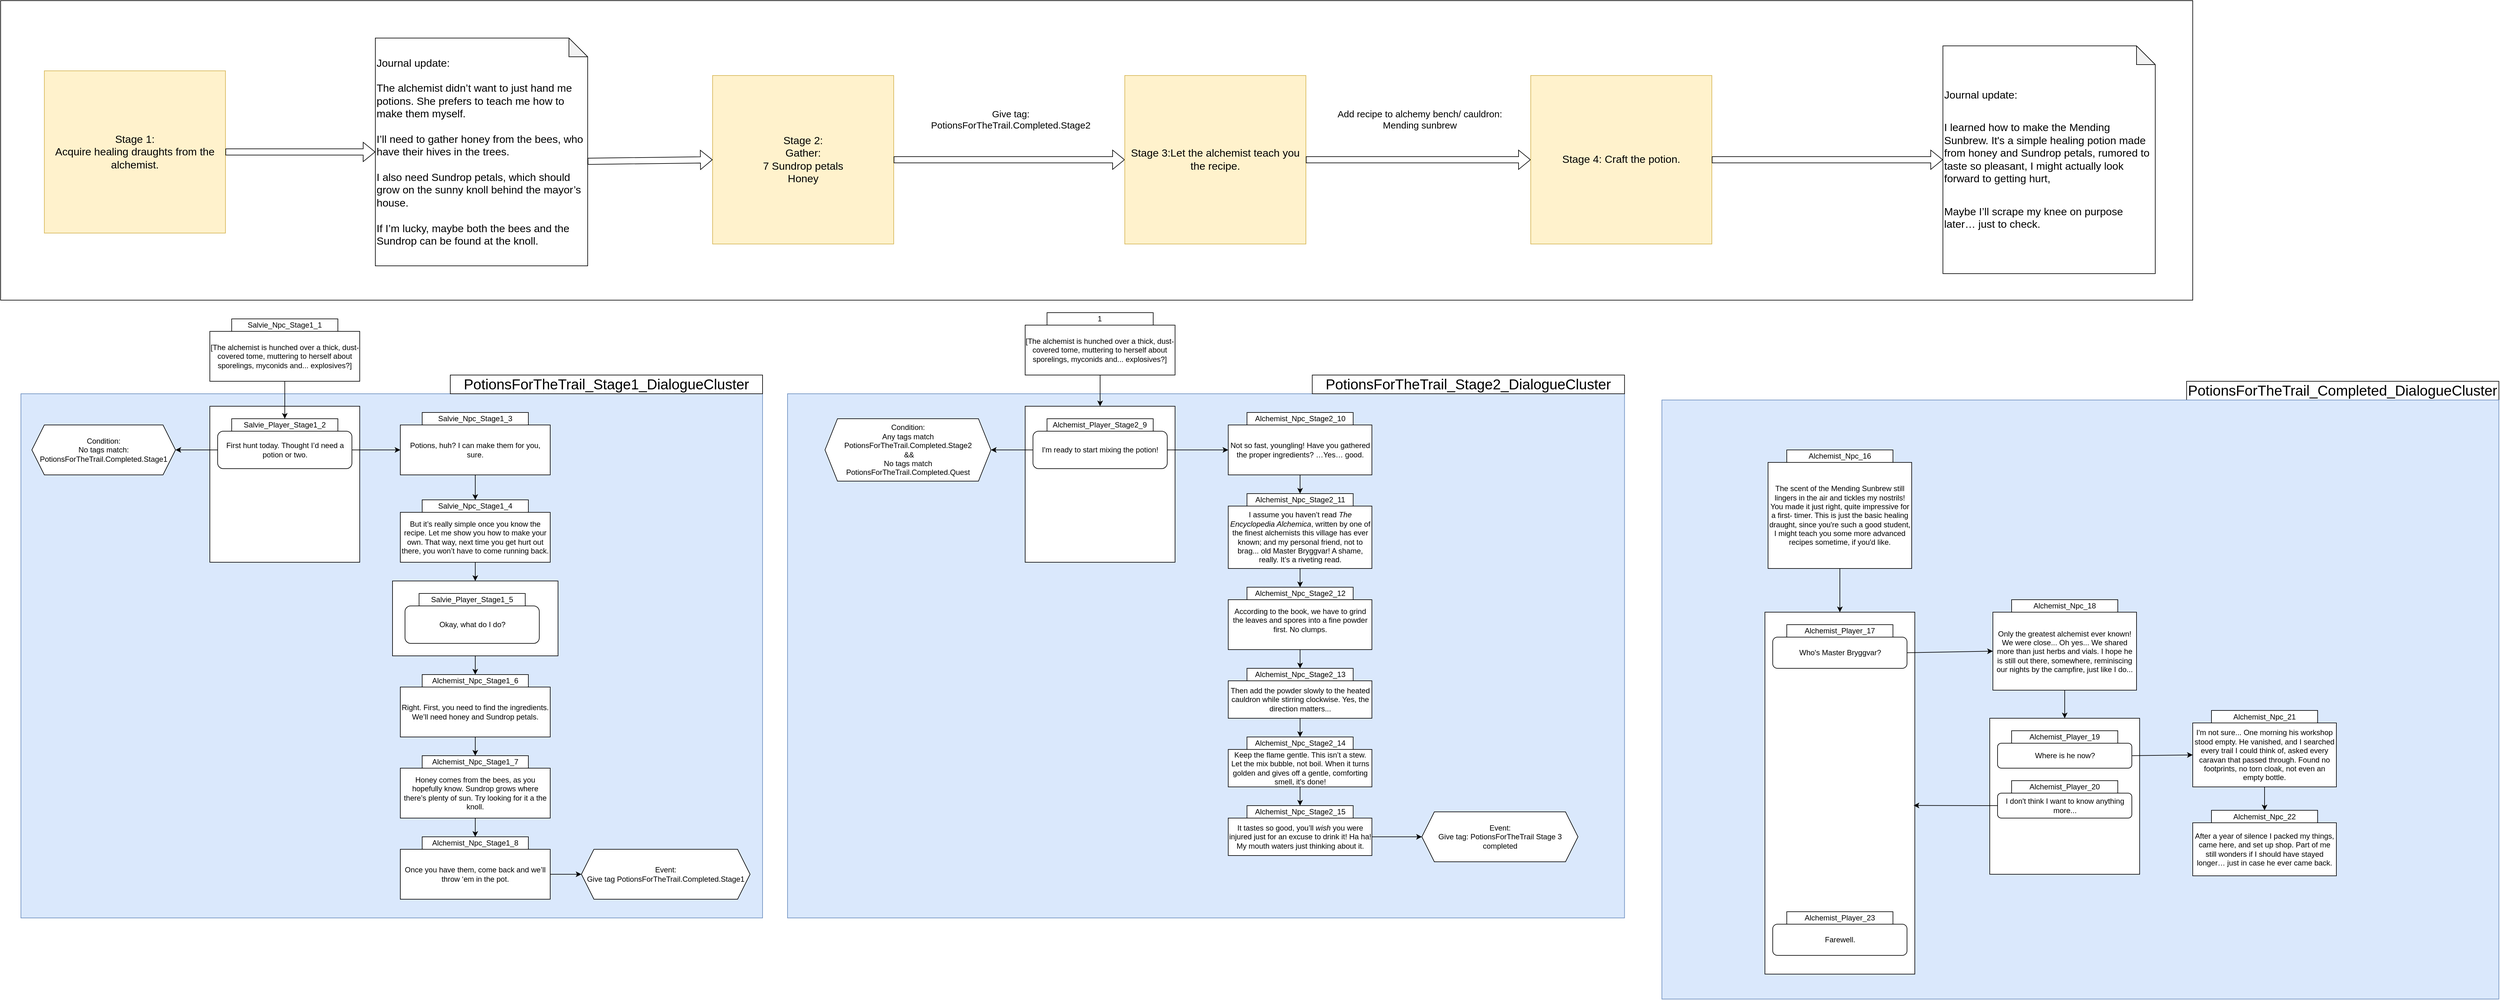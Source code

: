 <mxfile version="28.0.6">
  <diagram name="Page-1" id="4zDZfXnHKPZ7NhKod1eE">
    <mxGraphModel dx="2008" dy="1734" grid="1" gridSize="10" guides="1" tooltips="1" connect="1" arrows="1" fold="1" page="1" pageScale="1" pageWidth="850" pageHeight="1100" math="0" shadow="0">
      <root>
        <mxCell id="0" />
        <mxCell id="1" parent="0" />
        <mxCell id="ac3OttQ5r9UJf8FcVnDB-60" value="" style="rounded=0;whiteSpace=wrap;html=1;" vertex="1" parent="1">
          <mxGeometry x="-200" y="-400" width="3510" height="480" as="geometry" />
        </mxCell>
        <mxCell id="ac3OttQ5r9UJf8FcVnDB-36" value="" style="rounded=0;whiteSpace=wrap;html=1;fillColor=#dae8fc;strokeColor=#6c8ebf;" vertex="1" parent="1">
          <mxGeometry x="-167.5" y="230" width="1187.5" height="840" as="geometry" />
        </mxCell>
        <mxCell id="ac3OttQ5r9UJf8FcVnDB-20" value="" style="rounded=0;whiteSpace=wrap;html=1;" vertex="1" parent="1">
          <mxGeometry x="427.5" y="530" width="265" height="120" as="geometry" />
        </mxCell>
        <mxCell id="ac3OttQ5r9UJf8FcVnDB-4" value="" style="rounded=0;whiteSpace=wrap;html=1;" vertex="1" parent="1">
          <mxGeometry x="135" y="250" width="240" height="250" as="geometry" />
        </mxCell>
        <mxCell id="ac3OttQ5r9UJf8FcVnDB-1" value="[The alchemist is hunched over a thick, dust-covered tome, muttering to herself about sporelings, myconids and... explosives?]" style="rounded=0;whiteSpace=wrap;html=1;" vertex="1" parent="1">
          <mxGeometry x="135" y="130" width="240" height="80" as="geometry" />
        </mxCell>
        <mxCell id="ac3OttQ5r9UJf8FcVnDB-2" value="Salvie_Npc_Stage1_1" style="rounded=0;whiteSpace=wrap;html=1;" vertex="1" parent="1">
          <mxGeometry x="170" y="110" width="170" height="20" as="geometry" />
        </mxCell>
        <mxCell id="ac3OttQ5r9UJf8FcVnDB-3" value="" style="endArrow=classic;html=1;rounded=0;exitX=0.5;exitY=1;exitDx=0;exitDy=0;entryX=0.5;entryY=0;entryDx=0;entryDy=0;" edge="1" parent="1" source="ac3OttQ5r9UJf8FcVnDB-1" target="ac3OttQ5r9UJf8FcVnDB-8">
          <mxGeometry width="50" height="50" relative="1" as="geometry">
            <mxPoint x="480" y="240" as="sourcePoint" />
            <mxPoint x="260" y="250" as="targetPoint" />
          </mxGeometry>
        </mxCell>
        <mxCell id="ac3OttQ5r9UJf8FcVnDB-5" value="First hunt today. Thought I’d need a potion or two." style="rounded=1;whiteSpace=wrap;html=1;" vertex="1" parent="1">
          <mxGeometry x="147.5" y="290" width="215" height="60" as="geometry" />
        </mxCell>
        <mxCell id="ac3OttQ5r9UJf8FcVnDB-8" value="Salvie_Player_Stage1_2" style="rounded=0;whiteSpace=wrap;html=1;" vertex="1" parent="1">
          <mxGeometry x="170" y="270" width="170" height="20" as="geometry" />
        </mxCell>
        <mxCell id="ac3OttQ5r9UJf8FcVnDB-10" value="" style="endArrow=classic;html=1;rounded=0;exitX=1;exitY=0.5;exitDx=0;exitDy=0;entryX=0;entryY=0.5;entryDx=0;entryDy=0;" edge="1" parent="1" source="ac3OttQ5r9UJf8FcVnDB-5" target="ac3OttQ5r9UJf8FcVnDB-14">
          <mxGeometry width="50" height="50" relative="1" as="geometry">
            <mxPoint x="420" y="320" as="sourcePoint" />
            <mxPoint x="430" y="320" as="targetPoint" />
          </mxGeometry>
        </mxCell>
        <mxCell id="ac3OttQ5r9UJf8FcVnDB-13" value="&lt;div&gt;Salvie_Npc_Stage1_3&lt;/div&gt;" style="rounded=0;whiteSpace=wrap;html=1;" vertex="1" parent="1">
          <mxGeometry x="475" y="260" width="170" height="20" as="geometry" />
        </mxCell>
        <mxCell id="ac3OttQ5r9UJf8FcVnDB-14" value="Potions, huh? I can make them for you, sure." style="rounded=0;whiteSpace=wrap;html=1;" vertex="1" parent="1">
          <mxGeometry x="440" y="280" width="240" height="80" as="geometry" />
        </mxCell>
        <mxCell id="ac3OttQ5r9UJf8FcVnDB-15" value="&lt;div&gt;Salvie_Npc_Stage1_4&lt;/div&gt;" style="rounded=0;whiteSpace=wrap;html=1;" vertex="1" parent="1">
          <mxGeometry x="475" y="400" width="170" height="20" as="geometry" />
        </mxCell>
        <mxCell id="ac3OttQ5r9UJf8FcVnDB-16" value="But it’s really simple once you know the recipe. Let me show you how to make your own. That way, next time you get hurt out there, you won’t have to come running back." style="rounded=0;whiteSpace=wrap;html=1;" vertex="1" parent="1">
          <mxGeometry x="440" y="420" width="240" height="80" as="geometry" />
        </mxCell>
        <mxCell id="ac3OttQ5r9UJf8FcVnDB-17" value="" style="endArrow=classic;html=1;rounded=0;exitX=0.5;exitY=1;exitDx=0;exitDy=0;entryX=0.5;entryY=0;entryDx=0;entryDy=0;" edge="1" parent="1" source="ac3OttQ5r9UJf8FcVnDB-14" target="ac3OttQ5r9UJf8FcVnDB-15">
          <mxGeometry width="50" height="50" relative="1" as="geometry">
            <mxPoint x="730" y="350" as="sourcePoint" />
            <mxPoint x="780" y="300" as="targetPoint" />
          </mxGeometry>
        </mxCell>
        <mxCell id="ac3OttQ5r9UJf8FcVnDB-18" value="Salvie_Player_Stage1_5" style="rounded=0;whiteSpace=wrap;html=1;" vertex="1" parent="1">
          <mxGeometry x="470" y="550" width="170" height="20" as="geometry" />
        </mxCell>
        <mxCell id="ac3OttQ5r9UJf8FcVnDB-19" value="Okay, what do I do?" style="rounded=1;whiteSpace=wrap;html=1;" vertex="1" parent="1">
          <mxGeometry x="447.5" y="570" width="215" height="60" as="geometry" />
        </mxCell>
        <mxCell id="ac3OttQ5r9UJf8FcVnDB-21" value="" style="endArrow=classic;html=1;rounded=0;exitX=0.5;exitY=1;exitDx=0;exitDy=0;entryX=0.5;entryY=0;entryDx=0;entryDy=0;" edge="1" parent="1" source="ac3OttQ5r9UJf8FcVnDB-16" target="ac3OttQ5r9UJf8FcVnDB-20">
          <mxGeometry width="50" height="50" relative="1" as="geometry">
            <mxPoint x="750" y="460" as="sourcePoint" />
            <mxPoint x="800" y="410" as="targetPoint" />
          </mxGeometry>
        </mxCell>
        <mxCell id="ac3OttQ5r9UJf8FcVnDB-22" value="" style="endArrow=classic;html=1;rounded=0;exitX=0.5;exitY=1;exitDx=0;exitDy=0;entryX=0.5;entryY=0;entryDx=0;entryDy=0;" edge="1" parent="1" source="ac3OttQ5r9UJf8FcVnDB-20" target="ac3OttQ5r9UJf8FcVnDB-24">
          <mxGeometry width="50" height="50" relative="1" as="geometry">
            <mxPoint x="630" y="740" as="sourcePoint" />
            <mxPoint x="560" y="680" as="targetPoint" />
          </mxGeometry>
        </mxCell>
        <mxCell id="ac3OttQ5r9UJf8FcVnDB-24" value="&lt;div&gt;Alchemist_Npc_Stage1_6&lt;/div&gt;" style="rounded=0;whiteSpace=wrap;html=1;" vertex="1" parent="1">
          <mxGeometry x="475" y="680" width="170" height="20" as="geometry" />
        </mxCell>
        <mxCell id="ac3OttQ5r9UJf8FcVnDB-25" value="&lt;p data-end=&quot;1651&quot; data-start=&quot;1470&quot;&gt;Right. First, you need to find the ingredients. We’ll need honey and Sundrop petals. &lt;br&gt;&lt;/p&gt;" style="rounded=0;whiteSpace=wrap;html=1;" vertex="1" parent="1">
          <mxGeometry x="440" y="700" width="240" height="80" as="geometry" />
        </mxCell>
        <mxCell id="ac3OttQ5r9UJf8FcVnDB-26" value="&lt;div&gt;Alchemist_Npc_Stage1_7&lt;/div&gt;" style="rounded=0;whiteSpace=wrap;html=1;" vertex="1" parent="1">
          <mxGeometry x="475" y="810" width="170" height="20" as="geometry" />
        </mxCell>
        <mxCell id="ac3OttQ5r9UJf8FcVnDB-27" value="Honey comes from the bees, as you hopefully know. Sundrop grows where there’s plenty of sun. Try looking for it a the knoll." style="rounded=0;whiteSpace=wrap;html=1;" vertex="1" parent="1">
          <mxGeometry x="440" y="830" width="240" height="80" as="geometry" />
        </mxCell>
        <mxCell id="ac3OttQ5r9UJf8FcVnDB-28" value="" style="endArrow=classic;html=1;rounded=0;exitX=0.5;exitY=1;exitDx=0;exitDy=0;entryX=0.5;entryY=0;entryDx=0;entryDy=0;" edge="1" parent="1" source="ac3OttQ5r9UJf8FcVnDB-25" target="ac3OttQ5r9UJf8FcVnDB-26">
          <mxGeometry width="50" height="50" relative="1" as="geometry">
            <mxPoint x="230" y="790" as="sourcePoint" />
            <mxPoint x="280" y="740" as="targetPoint" />
          </mxGeometry>
        </mxCell>
        <mxCell id="ac3OttQ5r9UJf8FcVnDB-29" value="Once you have them, come back and we’ll throw ‘em in the pot." style="rounded=0;whiteSpace=wrap;html=1;" vertex="1" parent="1">
          <mxGeometry x="440" y="960" width="240" height="80" as="geometry" />
        </mxCell>
        <mxCell id="ac3OttQ5r9UJf8FcVnDB-30" value="&lt;div&gt;Alchemist_Npc_Stage1_8&lt;/div&gt;" style="rounded=0;whiteSpace=wrap;html=1;" vertex="1" parent="1">
          <mxGeometry x="475" y="940" width="170" height="20" as="geometry" />
        </mxCell>
        <mxCell id="ac3OttQ5r9UJf8FcVnDB-31" value="" style="endArrow=classic;html=1;rounded=0;exitX=0.5;exitY=1;exitDx=0;exitDy=0;entryX=0.5;entryY=0;entryDx=0;entryDy=0;" edge="1" target="ac3OttQ5r9UJf8FcVnDB-30" parent="1" source="ac3OttQ5r9UJf8FcVnDB-27">
          <mxGeometry width="50" height="50" relative="1" as="geometry">
            <mxPoint x="560" y="930" as="sourcePoint" />
            <mxPoint x="280" y="890" as="targetPoint" />
          </mxGeometry>
        </mxCell>
        <mxCell id="ac3OttQ5r9UJf8FcVnDB-32" value="" style="endArrow=classic;html=1;rounded=0;exitX=1;exitY=0.5;exitDx=0;exitDy=0;" edge="1" parent="1" source="ac3OttQ5r9UJf8FcVnDB-29" target="ac3OttQ5r9UJf8FcVnDB-33">
          <mxGeometry width="50" height="50" relative="1" as="geometry">
            <mxPoint x="740" y="910" as="sourcePoint" />
            <mxPoint x="760" y="1000" as="targetPoint" />
          </mxGeometry>
        </mxCell>
        <mxCell id="ac3OttQ5r9UJf8FcVnDB-33" value="Event: &lt;br&gt;Give tag PotionsForTheTrail.Completed.Stage1" style="shape=hexagon;perimeter=hexagonPerimeter2;whiteSpace=wrap;html=1;fixedSize=1;" vertex="1" parent="1">
          <mxGeometry x="730" y="960" width="270" height="80" as="geometry" />
        </mxCell>
        <mxCell id="ac3OttQ5r9UJf8FcVnDB-34" value="" style="endArrow=classic;html=1;rounded=0;exitX=0;exitY=0.5;exitDx=0;exitDy=0;" edge="1" parent="1" source="ac3OttQ5r9UJf8FcVnDB-5" target="ac3OttQ5r9UJf8FcVnDB-35">
          <mxGeometry width="50" height="50" relative="1" as="geometry">
            <mxPoint x="50" y="300" as="sourcePoint" />
            <mxPoint x="100" y="250" as="targetPoint" />
          </mxGeometry>
        </mxCell>
        <mxCell id="ac3OttQ5r9UJf8FcVnDB-35" value="&lt;div&gt;Condition: &lt;br&gt;No tags match:&lt;/div&gt;&lt;div&gt;PotionsForTheTrail.Completed.Stage1&lt;/div&gt;" style="shape=hexagon;perimeter=hexagonPerimeter2;whiteSpace=wrap;html=1;fixedSize=1;" vertex="1" parent="1">
          <mxGeometry x="-150" y="280" width="230" height="80" as="geometry" />
        </mxCell>
        <mxCell id="ac3OttQ5r9UJf8FcVnDB-37" value="&lt;font style=&quot;font-size: 23px;&quot;&gt;PotionsForTheTrail_Stage1_DialogueCluster&lt;/font&gt;" style="rounded=0;whiteSpace=wrap;html=1;" vertex="1" parent="1">
          <mxGeometry x="520" y="200" width="500" height="30" as="geometry" />
        </mxCell>
        <mxCell id="ac3OttQ5r9UJf8FcVnDB-45" value="&lt;div align=&quot;left&quot;&gt;&lt;font style=&quot;font-size: 17px;&quot;&gt;Journal update:&lt;/font&gt;&lt;/div&gt;&lt;div&gt;&lt;font style=&quot;font-size: 17px;&quot;&gt;&lt;br&gt;&lt;/font&gt;&lt;/div&gt;&lt;font style=&quot;font-size: 17px;&quot;&gt;The alchemist didn’t want to just hand me potions. She prefers to teach me how to make them myself.&lt;br data-end=&quot;251&quot; data-start=&quot;248&quot;&gt;&lt;br&gt;I’ll need to gather honey from the bees, who have their hives in the trees.&lt;br data-end=&quot;329&quot; data-start=&quot;326&quot;&gt;&lt;br&gt;I also need Sundrop petals, which should grow on the sunny knoll behind the mayor’s house.&lt;br data-end=&quot;422&quot; data-start=&quot;419&quot;&gt;&lt;br&gt;If I’m lucky, maybe both the bees and the Sundrop can be found at the knoll.&lt;/font&gt;" style="shape=note;whiteSpace=wrap;html=1;backgroundOutline=1;darkOpacity=0.05;align=left;" vertex="1" parent="1">
          <mxGeometry x="400" y="-340" width="340" height="365" as="geometry" />
        </mxCell>
        <mxCell id="ac3OttQ5r9UJf8FcVnDB-47" value="" style="rounded=0;whiteSpace=wrap;html=1;fillColor=#dae8fc;strokeColor=#6c8ebf;" vertex="1" parent="1">
          <mxGeometry x="1060" y="230" width="1340.19" height="840" as="geometry" />
        </mxCell>
        <mxCell id="ac3OttQ5r9UJf8FcVnDB-48" value="&lt;font style=&quot;font-size: 23px;&quot;&gt;PotionsForTheTrail_Stage2_DialogueCluster&lt;/font&gt;" style="rounded=0;whiteSpace=wrap;html=1;" vertex="1" parent="1">
          <mxGeometry x="1900.19" y="200" width="500" height="30" as="geometry" />
        </mxCell>
        <mxCell id="ac3OttQ5r9UJf8FcVnDB-49" value="[The alchemist is hunched over a thick, dust-covered tome, muttering to herself about sporelings, myconids and... explosives?]" style="rounded=0;whiteSpace=wrap;html=1;" vertex="1" parent="1">
          <mxGeometry x="1440.49" y="120" width="240" height="80" as="geometry" />
        </mxCell>
        <mxCell id="ac3OttQ5r9UJf8FcVnDB-50" value="1" style="rounded=0;whiteSpace=wrap;html=1;" vertex="1" parent="1">
          <mxGeometry x="1475.49" y="100" width="170" height="20" as="geometry" />
        </mxCell>
        <mxCell id="ac3OttQ5r9UJf8FcVnDB-51" value="" style="rounded=0;whiteSpace=wrap;html=1;" vertex="1" parent="1">
          <mxGeometry x="1440.49" y="250" width="240" height="250" as="geometry" />
        </mxCell>
        <mxCell id="ac3OttQ5r9UJf8FcVnDB-52" value="Alchemist_Player_Stage2_9" style="rounded=0;whiteSpace=wrap;html=1;" vertex="1" parent="1">
          <mxGeometry x="1475.49" y="270" width="170" height="20" as="geometry" />
        </mxCell>
        <mxCell id="ac3OttQ5r9UJf8FcVnDB-53" value="I&#39;m ready to start mixing the potion!" style="rounded=1;whiteSpace=wrap;html=1;" vertex="1" parent="1">
          <mxGeometry x="1452.99" y="290" width="215" height="60" as="geometry" />
        </mxCell>
        <mxCell id="ac3OttQ5r9UJf8FcVnDB-54" value="&lt;div&gt;Condition: &lt;br&gt;Any tags match&lt;/div&gt;&lt;div&gt;PotionsForTheTrail.Completed.Stage2&lt;/div&gt;&amp;nbsp;&amp;amp;&amp;amp; &lt;br&gt;No tags match&lt;br&gt;PotionsForTheTrail.Completed.Quest" style="shape=hexagon;perimeter=hexagonPerimeter2;whiteSpace=wrap;html=1;fixedSize=1;" vertex="1" parent="1">
          <mxGeometry x="1120" y="270" width="265.68" height="100" as="geometry" />
        </mxCell>
        <mxCell id="ac3OttQ5r9UJf8FcVnDB-55" value="" style="endArrow=classic;html=1;rounded=0;exitX=0.5;exitY=1;exitDx=0;exitDy=0;entryX=0.5;entryY=0;entryDx=0;entryDy=0;" edge="1" parent="1" source="ac3OttQ5r9UJf8FcVnDB-49" target="ac3OttQ5r9UJf8FcVnDB-51">
          <mxGeometry width="50" height="50" relative="1" as="geometry">
            <mxPoint x="1855.49" y="247" as="sourcePoint" />
            <mxPoint x="1905.49" y="197" as="targetPoint" />
          </mxGeometry>
        </mxCell>
        <mxCell id="ac3OttQ5r9UJf8FcVnDB-57" value="&lt;font style=&quot;font-size: 17px;&quot;&gt;Stage 1:&lt;br&gt;Acquire healing draughts from the alchemist.&lt;/font&gt;" style="rounded=0;whiteSpace=wrap;html=1;fillColor=#fff2cc;strokeColor=#d6b656;" vertex="1" parent="1">
          <mxGeometry x="-130" y="-287.5" width="290" height="260" as="geometry" />
        </mxCell>
        <mxCell id="ac3OttQ5r9UJf8FcVnDB-59" value="" style="shape=flexArrow;endArrow=classic;html=1;rounded=0;exitX=1;exitY=0.5;exitDx=0;exitDy=0;entryX=0;entryY=0.5;entryDx=0;entryDy=0;entryPerimeter=0;" edge="1" parent="1" source="ac3OttQ5r9UJf8FcVnDB-57" target="ac3OttQ5r9UJf8FcVnDB-45">
          <mxGeometry width="50" height="50" relative="1" as="geometry">
            <mxPoint x="260" y="-127.5" as="sourcePoint" />
            <mxPoint x="640" y="-157.5" as="targetPoint" />
          </mxGeometry>
        </mxCell>
        <mxCell id="ac3OttQ5r9UJf8FcVnDB-61" value="&lt;font style=&quot;font-size: 17px;&quot;&gt;Stage 2:&lt;br&gt;Gather:&lt;br&gt;7 Sundrop petals&lt;br&gt;Honey&lt;/font&gt;" style="rounded=0;whiteSpace=wrap;html=1;fillColor=#fff2cc;strokeColor=#d6b656;" vertex="1" parent="1">
          <mxGeometry x="940" y="-280" width="290" height="270" as="geometry" />
        </mxCell>
        <mxCell id="ac3OttQ5r9UJf8FcVnDB-62" value="" style="shape=flexArrow;endArrow=classic;html=1;rounded=0;exitX=0;exitY=0;exitDx=340;exitDy=197.5;exitPerimeter=0;entryX=0;entryY=0.5;entryDx=0;entryDy=0;" edge="1" parent="1" source="ac3OttQ5r9UJf8FcVnDB-45" target="ac3OttQ5r9UJf8FcVnDB-61">
          <mxGeometry width="50" height="50" relative="1" as="geometry">
            <mxPoint x="950" y="160" as="sourcePoint" />
            <mxPoint x="1000" y="110" as="targetPoint" />
          </mxGeometry>
        </mxCell>
        <mxCell id="ac3OttQ5r9UJf8FcVnDB-64" value="" style="endArrow=classic;html=1;rounded=0;entryX=1;entryY=0.5;entryDx=0;entryDy=0;exitX=0;exitY=0.5;exitDx=0;exitDy=0;" edge="1" parent="1" source="ac3OttQ5r9UJf8FcVnDB-53" target="ac3OttQ5r9UJf8FcVnDB-54">
          <mxGeometry width="50" height="50" relative="1" as="geometry">
            <mxPoint x="1505.68" y="620" as="sourcePoint" />
            <mxPoint x="1555.68" y="570" as="targetPoint" />
          </mxGeometry>
        </mxCell>
        <mxCell id="ac3OttQ5r9UJf8FcVnDB-65" value="" style="endArrow=classic;html=1;rounded=0;exitX=1;exitY=0.5;exitDx=0;exitDy=0;" edge="1" parent="1" source="ac3OttQ5r9UJf8FcVnDB-53" target="ac3OttQ5r9UJf8FcVnDB-67">
          <mxGeometry width="50" height="50" relative="1" as="geometry">
            <mxPoint x="1795.68" y="340" as="sourcePoint" />
            <mxPoint x="1845.68" y="290" as="targetPoint" />
          </mxGeometry>
        </mxCell>
        <mxCell id="ac3OttQ5r9UJf8FcVnDB-67" value="Not so fast, youngling! Have you gathered the proper ingredients? …Yes… good." style="rounded=0;whiteSpace=wrap;html=1;" vertex="1" parent="1">
          <mxGeometry x="1765.68" y="280" width="230" height="80" as="geometry" />
        </mxCell>
        <mxCell id="ac3OttQ5r9UJf8FcVnDB-68" value="Alchemist_Npc_Stage2_10" style="rounded=0;whiteSpace=wrap;html=1;" vertex="1" parent="1">
          <mxGeometry x="1795.68" y="260" width="170" height="20" as="geometry" />
        </mxCell>
        <mxCell id="ac3OttQ5r9UJf8FcVnDB-69" value="I assume you haven’t read &lt;em data-end=&quot;370&quot; data-start=&quot;342&quot;&gt;The Encyclopedia Alchemica&lt;/em&gt;, written by one of the finest alchemists this village has ever known; and my personal friend, not to brag... old Master Bryggvar! A shame, really. It’s a riveting read." style="rounded=0;whiteSpace=wrap;html=1;" vertex="1" parent="1">
          <mxGeometry x="1765.68" y="410" width="230" height="100" as="geometry" />
        </mxCell>
        <mxCell id="ac3OttQ5r9UJf8FcVnDB-70" value="According to the book, &lt;span data-end=&quot;1883&quot; data-start=&quot;1874&quot;&gt;we have to grind&lt;/span&gt; the leaves and spores into a fine powder first. No clumps. &lt;br data-end=&quot;2076&quot; data-start=&quot;2073&quot;&gt;&lt;div&gt;&lt;br&gt;&lt;/div&gt;" style="rounded=0;whiteSpace=wrap;html=1;" vertex="1" parent="1">
          <mxGeometry x="1765.68" y="560" width="230" height="80" as="geometry" />
        </mxCell>
        <mxCell id="ac3OttQ5r9UJf8FcVnDB-71" value="It tastes so good, you’ll &lt;em data-end=&quot;1004&quot; data-start=&quot;998&quot;&gt;wish&lt;/em&gt; you were injured just for an excuse to drink it! Ha ha! My mouth waters just thinking about it." style="rounded=0;whiteSpace=wrap;html=1;" vertex="1" parent="1">
          <mxGeometry x="1765.68" y="910" width="230" height="60" as="geometry" />
        </mxCell>
        <mxCell id="ac3OttQ5r9UJf8FcVnDB-72" value="" style="endArrow=classic;html=1;rounded=0;exitX=0.5;exitY=1;exitDx=0;exitDy=0;entryX=0.5;entryY=0;entryDx=0;entryDy=0;" edge="1" parent="1" source="ac3OttQ5r9UJf8FcVnDB-67" target="ac3OttQ5r9UJf8FcVnDB-76">
          <mxGeometry width="50" height="50" relative="1" as="geometry">
            <mxPoint x="2045.68" y="430" as="sourcePoint" />
            <mxPoint x="2095.68" y="380" as="targetPoint" />
          </mxGeometry>
        </mxCell>
        <mxCell id="ac3OttQ5r9UJf8FcVnDB-76" value="Alchemist_Npc_Stage2_11" style="rounded=0;whiteSpace=wrap;html=1;" vertex="1" parent="1">
          <mxGeometry x="1795.68" y="390" width="170" height="20" as="geometry" />
        </mxCell>
        <mxCell id="ac3OttQ5r9UJf8FcVnDB-78" value="Alchemist_Npc_Stage2_12" style="rounded=0;whiteSpace=wrap;html=1;" vertex="1" parent="1">
          <mxGeometry x="1795.68" y="540" width="170" height="20" as="geometry" />
        </mxCell>
        <mxCell id="ac3OttQ5r9UJf8FcVnDB-82" value="" style="endArrow=classic;html=1;rounded=0;exitX=0.5;exitY=1;exitDx=0;exitDy=0;entryX=0.5;entryY=0;entryDx=0;entryDy=0;" edge="1" parent="1" source="ac3OttQ5r9UJf8FcVnDB-70" target="ac3OttQ5r9UJf8FcVnDB-87">
          <mxGeometry width="50" height="50" relative="1" as="geometry">
            <mxPoint x="2095.68" y="730" as="sourcePoint" />
            <mxPoint x="1880.68" y="780" as="targetPoint" />
          </mxGeometry>
        </mxCell>
        <mxCell id="ac3OttQ5r9UJf8FcVnDB-83" value="Alchemist_Npc_Stage2_15" style="rounded=0;whiteSpace=wrap;html=1;" vertex="1" parent="1">
          <mxGeometry x="1795.68" y="890" width="170" height="20" as="geometry" />
        </mxCell>
        <mxCell id="ac3OttQ5r9UJf8FcVnDB-84" value="Then &lt;span data-end=&quot;1992&quot; data-start=&quot;1967&quot;&gt;add the powder slowly&lt;/span&gt; to the heated cauldron while stirring &lt;span data-end=&quot;2042&quot; data-start=&quot;2031&quot;&gt;clockwise&lt;/span&gt;. Yes, the direction matters..." style="rounded=0;whiteSpace=wrap;html=1;" vertex="1" parent="1">
          <mxGeometry x="1765.68" y="690" width="230" height="60" as="geometry" />
        </mxCell>
        <mxCell id="ac3OttQ5r9UJf8FcVnDB-85" value="Keep the flame &lt;span data-end=&quot;2099&quot; data-start=&quot;2091&quot;&gt;gentle&lt;/span&gt;. This isn’t a stew. Let the mix bubble, not boil. When it turns golden and gives off a gentle, comforting smell, it&#39;s done!" style="rounded=0;whiteSpace=wrap;html=1;" vertex="1" parent="1">
          <mxGeometry x="1765.68" y="800" width="230" height="60" as="geometry" />
        </mxCell>
        <mxCell id="ac3OttQ5r9UJf8FcVnDB-87" value="Alchemist_Npc_Stage2_13" style="rounded=0;whiteSpace=wrap;html=1;" vertex="1" parent="1">
          <mxGeometry x="1795.68" y="670" width="170" height="20" as="geometry" />
        </mxCell>
        <mxCell id="ac3OttQ5r9UJf8FcVnDB-88" value="Alchemist_Npc_Stage2_14" style="rounded=0;whiteSpace=wrap;html=1;" vertex="1" parent="1">
          <mxGeometry x="1795.68" y="780" width="170" height="20" as="geometry" />
        </mxCell>
        <mxCell id="ac3OttQ5r9UJf8FcVnDB-89" value="" style="endArrow=classic;html=1;rounded=0;exitX=0.5;exitY=1;exitDx=0;exitDy=0;entryX=0.5;entryY=0;entryDx=0;entryDy=0;" edge="1" parent="1" source="ac3OttQ5r9UJf8FcVnDB-84" target="ac3OttQ5r9UJf8FcVnDB-88">
          <mxGeometry width="50" height="50" relative="1" as="geometry">
            <mxPoint x="2055.68" y="780" as="sourcePoint" />
            <mxPoint x="2105.68" y="730" as="targetPoint" />
          </mxGeometry>
        </mxCell>
        <mxCell id="ac3OttQ5r9UJf8FcVnDB-90" value="" style="endArrow=classic;html=1;rounded=0;exitX=0.5;exitY=1;exitDx=0;exitDy=0;entryX=0.5;entryY=0;entryDx=0;entryDy=0;" edge="1" parent="1" source="ac3OttQ5r9UJf8FcVnDB-85" target="ac3OttQ5r9UJf8FcVnDB-83">
          <mxGeometry width="50" height="50" relative="1" as="geometry">
            <mxPoint x="1965.68" y="980" as="sourcePoint" />
            <mxPoint x="2015.68" y="930" as="targetPoint" />
          </mxGeometry>
        </mxCell>
        <mxCell id="ac3OttQ5r9UJf8FcVnDB-91" value="" style="endArrow=classic;html=1;rounded=0;exitX=1;exitY=0.5;exitDx=0;exitDy=0;entryX=0;entryY=0.5;entryDx=0;entryDy=0;" edge="1" parent="1" source="ac3OttQ5r9UJf8FcVnDB-71" target="ac3OttQ5r9UJf8FcVnDB-92">
          <mxGeometry width="50" height="50" relative="1" as="geometry">
            <mxPoint x="1995.68" y="910" as="sourcePoint" />
            <mxPoint x="2045.68" y="860" as="targetPoint" />
          </mxGeometry>
        </mxCell>
        <mxCell id="ac3OttQ5r9UJf8FcVnDB-92" value="Event:&lt;br&gt;Give tag: PotionsForTheTrail Stage 3 completed" style="shape=hexagon;perimeter=hexagonPerimeter2;whiteSpace=wrap;html=1;fixedSize=1;" vertex="1" parent="1">
          <mxGeometry x="2075.68" y="900" width="250" height="80" as="geometry" />
        </mxCell>
        <mxCell id="ac3OttQ5r9UJf8FcVnDB-93" value="" style="endArrow=classic;html=1;rounded=0;exitX=0.5;exitY=1;exitDx=0;exitDy=0;entryX=0.5;entryY=0;entryDx=0;entryDy=0;" edge="1" parent="1" source="ac3OttQ5r9UJf8FcVnDB-69" target="ac3OttQ5r9UJf8FcVnDB-78">
          <mxGeometry width="50" height="50" relative="1" as="geometry">
            <mxPoint x="2180" y="480" as="sourcePoint" />
            <mxPoint x="2230" y="430" as="targetPoint" />
          </mxGeometry>
        </mxCell>
        <mxCell id="ac3OttQ5r9UJf8FcVnDB-94" value="" style="shape=flexArrow;endArrow=classic;html=1;rounded=0;exitX=1;exitY=0.5;exitDx=0;exitDy=0;entryX=0;entryY=0.5;entryDx=0;entryDy=0;" edge="1" parent="1" source="ac3OttQ5r9UJf8FcVnDB-61" target="ac3OttQ5r9UJf8FcVnDB-95">
          <mxGeometry width="50" height="50" relative="1" as="geometry">
            <mxPoint x="1400" y="-180" as="sourcePoint" />
            <mxPoint x="1450" y="-230" as="targetPoint" />
          </mxGeometry>
        </mxCell>
        <mxCell id="ac3OttQ5r9UJf8FcVnDB-95" value="&lt;font style=&quot;font-size: 17px;&quot;&gt;Stage 3:Let the alchemist teach you the recipe.&lt;/font&gt;" style="rounded=0;whiteSpace=wrap;html=1;fillColor=#fff2cc;strokeColor=#d6b656;" vertex="1" parent="1">
          <mxGeometry x="1600" y="-280" width="290" height="270" as="geometry" />
        </mxCell>
        <mxCell id="ac3OttQ5r9UJf8FcVnDB-96" value="" style="shape=flexArrow;endArrow=classic;html=1;rounded=0;exitX=1;exitY=0.5;exitDx=0;exitDy=0;entryX=0;entryY=0.5;entryDx=0;entryDy=0;" edge="1" parent="1" source="ac3OttQ5r9UJf8FcVnDB-95" target="ac3OttQ5r9UJf8FcVnDB-98">
          <mxGeometry width="50" height="50" relative="1" as="geometry">
            <mxPoint x="1830" y="-180" as="sourcePoint" />
            <mxPoint x="1880" y="-230" as="targetPoint" />
          </mxGeometry>
        </mxCell>
        <mxCell id="ac3OttQ5r9UJf8FcVnDB-97" value="&lt;font style=&quot;font-size: 15px;&quot;&gt;Give tag: PotionsForTheTrail.Completed.Stage2&lt;/font&gt;" style="text;html=1;align=center;verticalAlign=middle;whiteSpace=wrap;rounded=0;" vertex="1" parent="1">
          <mxGeometry x="1275" y="-270" width="285" height="120" as="geometry" />
        </mxCell>
        <mxCell id="ac3OttQ5r9UJf8FcVnDB-98" value="&lt;font style=&quot;font-size: 17px;&quot;&gt;Stage 4: Craft the potion.&lt;/font&gt;" style="rounded=0;whiteSpace=wrap;html=1;fillColor=#fff2cc;strokeColor=#d6b656;" vertex="1" parent="1">
          <mxGeometry x="2250" y="-280" width="290" height="270" as="geometry" />
        </mxCell>
        <mxCell id="ac3OttQ5r9UJf8FcVnDB-100" value="&lt;font style=&quot;font-size: 15px;&quot;&gt;Add recipe to alchemy bench/ cauldron:&lt;/font&gt;&lt;div&gt;&lt;font style=&quot;font-size: 15px;&quot;&gt;Mending sunbrew&lt;/font&gt;&lt;/div&gt;" style="text;html=1;align=center;verticalAlign=middle;whiteSpace=wrap;rounded=0;" vertex="1" parent="1">
          <mxGeometry x="1930" y="-270" width="285" height="120" as="geometry" />
        </mxCell>
        <mxCell id="ac3OttQ5r9UJf8FcVnDB-101" value="" style="shape=flexArrow;endArrow=classic;html=1;rounded=0;exitX=1;exitY=0.5;exitDx=0;exitDy=0;entryX=0;entryY=0.5;entryDx=0;entryDy=0;entryPerimeter=0;" edge="1" parent="1" source="ac3OttQ5r9UJf8FcVnDB-98" target="ac3OttQ5r9UJf8FcVnDB-102">
          <mxGeometry width="50" height="50" relative="1" as="geometry">
            <mxPoint x="2710" y="-140" as="sourcePoint" />
            <mxPoint x="2750" y="-145" as="targetPoint" />
          </mxGeometry>
        </mxCell>
        <mxCell id="ac3OttQ5r9UJf8FcVnDB-102" value="&lt;div align=&quot;left&quot;&gt;&lt;font style=&quot;font-size: 17px;&quot;&gt;Journal update:&lt;/font&gt;&lt;/div&gt;&lt;div&gt;&lt;font style=&quot;font-size: 17px;&quot;&gt;&lt;br&gt;&lt;/font&gt;&lt;/div&gt;&lt;p data-end=&quot;421&quot; data-start=&quot;269&quot;&gt;&lt;font style=&quot;font-size: 17px;&quot;&gt;I learned how to make the &lt;span data-end=&quot;314&quot; data-start=&quot;295&quot;&gt;Mending Sunbrew.&lt;/span&gt; It&#39;s a simple healing potion made from honey and Sundrop petals, rumored to taste so pleasant, I might actually look forward to getting hurt,&lt;/font&gt;&lt;/p&gt;&lt;font style=&quot;font-size: 17px;&quot;&gt;&lt;br&gt;Maybe I’ll scrape my knee on purpose later… just to check.&lt;/font&gt;" style="shape=note;whiteSpace=wrap;html=1;backgroundOutline=1;darkOpacity=0.05;align=left;" vertex="1" parent="1">
          <mxGeometry x="2910" y="-327.5" width="340" height="365" as="geometry" />
        </mxCell>
        <mxCell id="ac3OttQ5r9UJf8FcVnDB-103" value="&lt;font style=&quot;font-size: 23px;&quot;&gt;PotionsForTheTrail_Completed_DialogueCluster&lt;/font&gt;" style="rounded=0;whiteSpace=wrap;html=1;" vertex="1" parent="1">
          <mxGeometry x="3300.19" y="210" width="500" height="30" as="geometry" />
        </mxCell>
        <mxCell id="ac3OttQ5r9UJf8FcVnDB-104" value="" style="rounded=0;whiteSpace=wrap;html=1;fillColor=#dae8fc;strokeColor=#6c8ebf;" vertex="1" parent="1">
          <mxGeometry x="2460" y="240" width="1340.19" height="960" as="geometry" />
        </mxCell>
        <mxCell id="ac3OttQ5r9UJf8FcVnDB-105" value="Alchemist_Npc_16" style="rounded=0;whiteSpace=wrap;html=1;" vertex="1" parent="1">
          <mxGeometry x="2660" y="320" width="170" height="20" as="geometry" />
        </mxCell>
        <mxCell id="ac3OttQ5r9UJf8FcVnDB-106" value="&lt;p data-pm-slice=&quot;1 1 []&quot;&gt;The scent of the Mending Sunbrew still lingers in the air and tickles my nostrils! You made it just right, quite impressive for a first- timer. This is just the basic healing draught, since you&#39;re such a good student, I might teach you some more advanced recipes sometime, if you&#39;d like. &lt;/p&gt;" style="rounded=0;whiteSpace=wrap;html=1;" vertex="1" parent="1">
          <mxGeometry x="2630" y="340" width="230" height="170" as="geometry" />
        </mxCell>
        <mxCell id="ac3OttQ5r9UJf8FcVnDB-107" value="" style="rounded=0;whiteSpace=wrap;html=1;" vertex="1" parent="1">
          <mxGeometry x="2625" y="580" width="240" height="580" as="geometry" />
        </mxCell>
        <mxCell id="ac3OttQ5r9UJf8FcVnDB-108" value="Alchemist_Player_17" style="rounded=0;whiteSpace=wrap;html=1;" vertex="1" parent="1">
          <mxGeometry x="2660" y="600" width="170" height="20" as="geometry" />
        </mxCell>
        <mxCell id="ac3OttQ5r9UJf8FcVnDB-109" value="Who&#39;s Master Bryggvar?" style="rounded=1;whiteSpace=wrap;html=1;" vertex="1" parent="1">
          <mxGeometry x="2637.5" y="620" width="215" height="50" as="geometry" />
        </mxCell>
        <mxCell id="ac3OttQ5r9UJf8FcVnDB-110" value="" style="endArrow=classic;html=1;rounded=0;exitX=0.5;exitY=1;exitDx=0;exitDy=0;entryX=0.5;entryY=0;entryDx=0;entryDy=0;" edge="1" parent="1" source="ac3OttQ5r9UJf8FcVnDB-106" target="ac3OttQ5r9UJf8FcVnDB-107">
          <mxGeometry width="50" height="50" relative="1" as="geometry">
            <mxPoint x="2920" y="480" as="sourcePoint" />
            <mxPoint x="2970" y="430" as="targetPoint" />
          </mxGeometry>
        </mxCell>
        <mxCell id="ac3OttQ5r9UJf8FcVnDB-111" value="" style="endArrow=classic;html=1;rounded=0;exitX=1;exitY=0.5;exitDx=0;exitDy=0;entryX=0;entryY=0.5;entryDx=0;entryDy=0;" edge="1" parent="1" source="ac3OttQ5r9UJf8FcVnDB-109" target="ac3OttQ5r9UJf8FcVnDB-114">
          <mxGeometry width="50" height="50" relative="1" as="geometry">
            <mxPoint x="2930" y="570" as="sourcePoint" />
            <mxPoint x="2950" y="650" as="targetPoint" />
          </mxGeometry>
        </mxCell>
        <mxCell id="ac3OttQ5r9UJf8FcVnDB-113" value="Alchemist_Npc_18" style="rounded=0;whiteSpace=wrap;html=1;" vertex="1" parent="1">
          <mxGeometry x="3020" y="560" width="170" height="20" as="geometry" />
        </mxCell>
        <mxCell id="ac3OttQ5r9UJf8FcVnDB-114" value="Only the greatest alchemist ever known! We were close... Oh yes... We shared more than just herbs and vials. I hope he is still out there, somewhere, reminiscing our nights by the campfire, just like I do... " style="rounded=0;whiteSpace=wrap;html=1;" vertex="1" parent="1">
          <mxGeometry x="2990" y="580" width="230" height="125" as="geometry" />
        </mxCell>
        <mxCell id="ac3OttQ5r9UJf8FcVnDB-116" value="" style="endArrow=classic;html=1;rounded=0;exitX=0.5;exitY=1;exitDx=0;exitDy=0;entryX=0.5;entryY=0;entryDx=0;entryDy=0;" edge="1" parent="1" source="ac3OttQ5r9UJf8FcVnDB-114" target="ac3OttQ5r9UJf8FcVnDB-117">
          <mxGeometry width="50" height="50" relative="1" as="geometry">
            <mxPoint x="3130" y="750" as="sourcePoint" />
            <mxPoint x="3180" y="700" as="targetPoint" />
          </mxGeometry>
        </mxCell>
        <mxCell id="ac3OttQ5r9UJf8FcVnDB-117" value="" style="rounded=0;whiteSpace=wrap;html=1;" vertex="1" parent="1">
          <mxGeometry x="2985" y="750" width="240" height="250" as="geometry" />
        </mxCell>
        <mxCell id="ac3OttQ5r9UJf8FcVnDB-118" value="Alchemist_Player_19" style="rounded=0;whiteSpace=wrap;html=1;" vertex="1" parent="1">
          <mxGeometry x="3020" y="770" width="170" height="20" as="geometry" />
        </mxCell>
        <mxCell id="ac3OttQ5r9UJf8FcVnDB-119" value="Where is he now?" style="rounded=1;whiteSpace=wrap;html=1;" vertex="1" parent="1">
          <mxGeometry x="2997.5" y="790" width="215" height="40" as="geometry" />
        </mxCell>
        <mxCell id="ac3OttQ5r9UJf8FcVnDB-120" value="Alchemist_Player_20" style="rounded=0;whiteSpace=wrap;html=1;" vertex="1" parent="1">
          <mxGeometry x="3020" y="850" width="170" height="20" as="geometry" />
        </mxCell>
        <mxCell id="ac3OttQ5r9UJf8FcVnDB-121" value="I don&#39;t think I want to know anything more..." style="rounded=1;whiteSpace=wrap;html=1;" vertex="1" parent="1">
          <mxGeometry x="2997.5" y="870" width="215" height="40" as="geometry" />
        </mxCell>
        <mxCell id="ac3OttQ5r9UJf8FcVnDB-122" value="" style="endArrow=classic;html=1;rounded=0;exitX=0;exitY=0.5;exitDx=0;exitDy=0;entryX=0.992;entryY=0.534;entryDx=0;entryDy=0;entryPerimeter=0;" edge="1" parent="1" source="ac3OttQ5r9UJf8FcVnDB-121" target="ac3OttQ5r9UJf8FcVnDB-107">
          <mxGeometry width="50" height="50" relative="1" as="geometry">
            <mxPoint x="2920" y="850" as="sourcePoint" />
            <mxPoint x="2970" y="800" as="targetPoint" />
            <Array as="points" />
          </mxGeometry>
        </mxCell>
        <mxCell id="ac3OttQ5r9UJf8FcVnDB-123" value="I&#39;m not sure... One morning his workshop stood empty. He vanished, and I searched every trail I could think of, asked every caravan that passed through. Found no footprints, no torn cloak, not even an empty bottle. &lt;br&gt; " style="rounded=0;whiteSpace=wrap;html=1;" vertex="1" parent="1">
          <mxGeometry x="3310" y="757.5" width="230" height="102.5" as="geometry" />
        </mxCell>
        <mxCell id="ac3OttQ5r9UJf8FcVnDB-124" value="&lt;div&gt;Alchemist_Npc_21&lt;/div&gt;" style="rounded=0;whiteSpace=wrap;html=1;" vertex="1" parent="1">
          <mxGeometry x="3340" y="737.5" width="170" height="20" as="geometry" />
        </mxCell>
        <mxCell id="ac3OttQ5r9UJf8FcVnDB-125" value="After a year of silence I packed my things, came here, and set up shop. Part of me still wonders if I should have stayed longer… just in case he ever came back." style="rounded=0;whiteSpace=wrap;html=1;" vertex="1" parent="1">
          <mxGeometry x="3310" y="917.5" width="230" height="85" as="geometry" />
        </mxCell>
        <mxCell id="ac3OttQ5r9UJf8FcVnDB-126" value="&lt;div&gt;Alchemist_Npc_22&lt;/div&gt;" style="rounded=0;whiteSpace=wrap;html=1;" vertex="1" parent="1">
          <mxGeometry x="3340" y="897.5" width="170" height="20" as="geometry" />
        </mxCell>
        <mxCell id="ac3OttQ5r9UJf8FcVnDB-127" value="" style="endArrow=classic;html=1;rounded=0;exitX=0.5;exitY=1;exitDx=0;exitDy=0;entryX=0.5;entryY=0;entryDx=0;entryDy=0;" edge="1" parent="1" source="ac3OttQ5r9UJf8FcVnDB-123" target="ac3OttQ5r9UJf8FcVnDB-126">
          <mxGeometry width="50" height="50" relative="1" as="geometry">
            <mxPoint x="3590" y="880" as="sourcePoint" />
            <mxPoint x="3640" y="830" as="targetPoint" />
          </mxGeometry>
        </mxCell>
        <mxCell id="ac3OttQ5r9UJf8FcVnDB-128" value="" style="endArrow=classic;html=1;rounded=0;exitX=1;exitY=0.5;exitDx=0;exitDy=0;entryX=0;entryY=0.5;entryDx=0;entryDy=0;" edge="1" parent="1" source="ac3OttQ5r9UJf8FcVnDB-119" target="ac3OttQ5r9UJf8FcVnDB-123">
          <mxGeometry width="50" height="50" relative="1" as="geometry">
            <mxPoint x="3350" y="670" as="sourcePoint" />
            <mxPoint x="3400" y="620" as="targetPoint" />
          </mxGeometry>
        </mxCell>
        <mxCell id="ac3OttQ5r9UJf8FcVnDB-129" value="Farewell." style="rounded=1;whiteSpace=wrap;html=1;" vertex="1" parent="1">
          <mxGeometry x="2637.5" y="1080" width="215" height="50" as="geometry" />
        </mxCell>
        <mxCell id="ac3OttQ5r9UJf8FcVnDB-130" value="&lt;div&gt;Alchemist_Player_23&lt;/div&gt;" style="rounded=0;whiteSpace=wrap;html=1;" vertex="1" parent="1">
          <mxGeometry x="2660" y="1060" width="170" height="20" as="geometry" />
        </mxCell>
      </root>
    </mxGraphModel>
  </diagram>
</mxfile>
